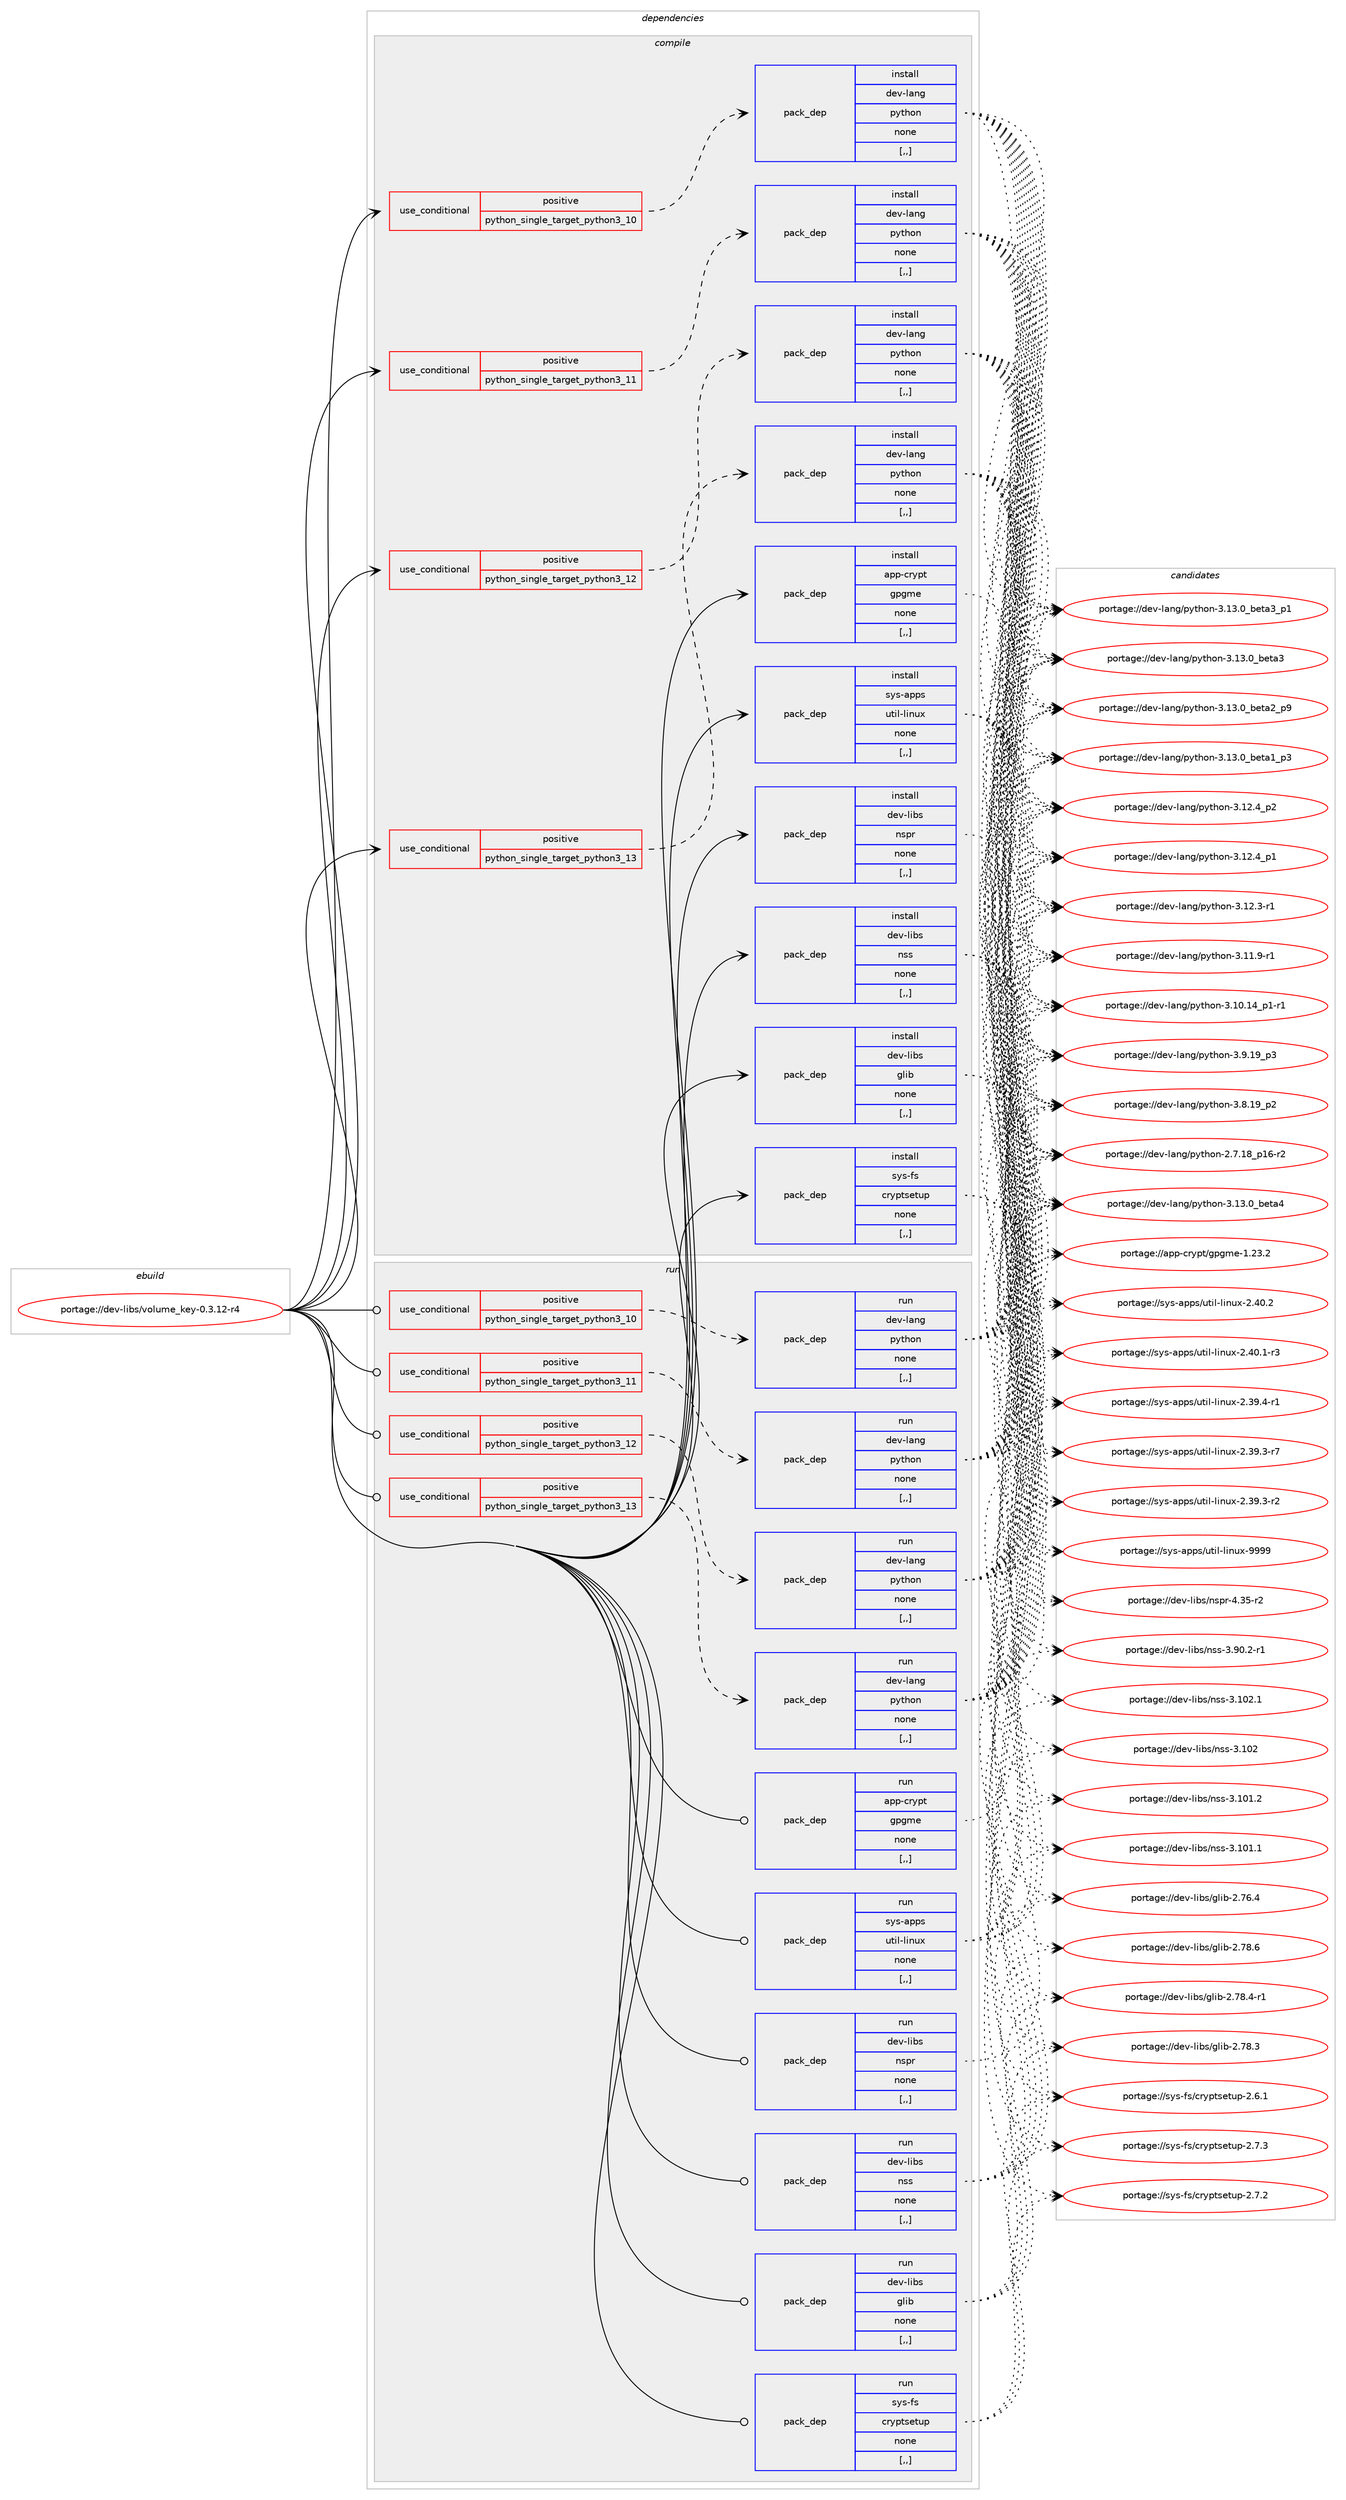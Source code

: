 digraph prolog {

# *************
# Graph options
# *************

newrank=true;
concentrate=true;
compound=true;
graph [rankdir=LR,fontname=Helvetica,fontsize=10,ranksep=1.5];#, ranksep=2.5, nodesep=0.2];
edge  [arrowhead=vee];
node  [fontname=Helvetica,fontsize=10];

# **********
# The ebuild
# **********

subgraph cluster_leftcol {
color=gray;
label=<<i>ebuild</i>>;
id [label="portage://dev-libs/volume_key-0.3.12-r4", color=red, width=4, href="../dev-libs/volume_key-0.3.12-r4.svg"];
}

# ****************
# The dependencies
# ****************

subgraph cluster_midcol {
color=gray;
label=<<i>dependencies</i>>;
subgraph cluster_compile {
fillcolor="#eeeeee";
style=filled;
label=<<i>compile</i>>;
subgraph cond28625 {
dependency115337 [label=<<TABLE BORDER="0" CELLBORDER="1" CELLSPACING="0" CELLPADDING="4"><TR><TD ROWSPAN="3" CELLPADDING="10">use_conditional</TD></TR><TR><TD>positive</TD></TR><TR><TD>python_single_target_python3_10</TD></TR></TABLE>>, shape=none, color=red];
subgraph pack85512 {
dependency115338 [label=<<TABLE BORDER="0" CELLBORDER="1" CELLSPACING="0" CELLPADDING="4" WIDTH="220"><TR><TD ROWSPAN="6" CELLPADDING="30">pack_dep</TD></TR><TR><TD WIDTH="110">install</TD></TR><TR><TD>dev-lang</TD></TR><TR><TD>python</TD></TR><TR><TD>none</TD></TR><TR><TD>[,,]</TD></TR></TABLE>>, shape=none, color=blue];
}
dependency115337:e -> dependency115338:w [weight=20,style="dashed",arrowhead="vee"];
}
id:e -> dependency115337:w [weight=20,style="solid",arrowhead="vee"];
subgraph cond28626 {
dependency115339 [label=<<TABLE BORDER="0" CELLBORDER="1" CELLSPACING="0" CELLPADDING="4"><TR><TD ROWSPAN="3" CELLPADDING="10">use_conditional</TD></TR><TR><TD>positive</TD></TR><TR><TD>python_single_target_python3_11</TD></TR></TABLE>>, shape=none, color=red];
subgraph pack85513 {
dependency115340 [label=<<TABLE BORDER="0" CELLBORDER="1" CELLSPACING="0" CELLPADDING="4" WIDTH="220"><TR><TD ROWSPAN="6" CELLPADDING="30">pack_dep</TD></TR><TR><TD WIDTH="110">install</TD></TR><TR><TD>dev-lang</TD></TR><TR><TD>python</TD></TR><TR><TD>none</TD></TR><TR><TD>[,,]</TD></TR></TABLE>>, shape=none, color=blue];
}
dependency115339:e -> dependency115340:w [weight=20,style="dashed",arrowhead="vee"];
}
id:e -> dependency115339:w [weight=20,style="solid",arrowhead="vee"];
subgraph cond28627 {
dependency115341 [label=<<TABLE BORDER="0" CELLBORDER="1" CELLSPACING="0" CELLPADDING="4"><TR><TD ROWSPAN="3" CELLPADDING="10">use_conditional</TD></TR><TR><TD>positive</TD></TR><TR><TD>python_single_target_python3_12</TD></TR></TABLE>>, shape=none, color=red];
subgraph pack85514 {
dependency115342 [label=<<TABLE BORDER="0" CELLBORDER="1" CELLSPACING="0" CELLPADDING="4" WIDTH="220"><TR><TD ROWSPAN="6" CELLPADDING="30">pack_dep</TD></TR><TR><TD WIDTH="110">install</TD></TR><TR><TD>dev-lang</TD></TR><TR><TD>python</TD></TR><TR><TD>none</TD></TR><TR><TD>[,,]</TD></TR></TABLE>>, shape=none, color=blue];
}
dependency115341:e -> dependency115342:w [weight=20,style="dashed",arrowhead="vee"];
}
id:e -> dependency115341:w [weight=20,style="solid",arrowhead="vee"];
subgraph cond28628 {
dependency115343 [label=<<TABLE BORDER="0" CELLBORDER="1" CELLSPACING="0" CELLPADDING="4"><TR><TD ROWSPAN="3" CELLPADDING="10">use_conditional</TD></TR><TR><TD>positive</TD></TR><TR><TD>python_single_target_python3_13</TD></TR></TABLE>>, shape=none, color=red];
subgraph pack85515 {
dependency115344 [label=<<TABLE BORDER="0" CELLBORDER="1" CELLSPACING="0" CELLPADDING="4" WIDTH="220"><TR><TD ROWSPAN="6" CELLPADDING="30">pack_dep</TD></TR><TR><TD WIDTH="110">install</TD></TR><TR><TD>dev-lang</TD></TR><TR><TD>python</TD></TR><TR><TD>none</TD></TR><TR><TD>[,,]</TD></TR></TABLE>>, shape=none, color=blue];
}
dependency115343:e -> dependency115344:w [weight=20,style="dashed",arrowhead="vee"];
}
id:e -> dependency115343:w [weight=20,style="solid",arrowhead="vee"];
subgraph pack85516 {
dependency115345 [label=<<TABLE BORDER="0" CELLBORDER="1" CELLSPACING="0" CELLPADDING="4" WIDTH="220"><TR><TD ROWSPAN="6" CELLPADDING="30">pack_dep</TD></TR><TR><TD WIDTH="110">install</TD></TR><TR><TD>app-crypt</TD></TR><TR><TD>gpgme</TD></TR><TR><TD>none</TD></TR><TR><TD>[,,]</TD></TR></TABLE>>, shape=none, color=blue];
}
id:e -> dependency115345:w [weight=20,style="solid",arrowhead="vee"];
subgraph pack85517 {
dependency115346 [label=<<TABLE BORDER="0" CELLBORDER="1" CELLSPACING="0" CELLPADDING="4" WIDTH="220"><TR><TD ROWSPAN="6" CELLPADDING="30">pack_dep</TD></TR><TR><TD WIDTH="110">install</TD></TR><TR><TD>dev-libs</TD></TR><TR><TD>glib</TD></TR><TR><TD>none</TD></TR><TR><TD>[,,]</TD></TR></TABLE>>, shape=none, color=blue];
}
id:e -> dependency115346:w [weight=20,style="solid",arrowhead="vee"];
subgraph pack85518 {
dependency115347 [label=<<TABLE BORDER="0" CELLBORDER="1" CELLSPACING="0" CELLPADDING="4" WIDTH="220"><TR><TD ROWSPAN="6" CELLPADDING="30">pack_dep</TD></TR><TR><TD WIDTH="110">install</TD></TR><TR><TD>dev-libs</TD></TR><TR><TD>nspr</TD></TR><TR><TD>none</TD></TR><TR><TD>[,,]</TD></TR></TABLE>>, shape=none, color=blue];
}
id:e -> dependency115347:w [weight=20,style="solid",arrowhead="vee"];
subgraph pack85519 {
dependency115348 [label=<<TABLE BORDER="0" CELLBORDER="1" CELLSPACING="0" CELLPADDING="4" WIDTH="220"><TR><TD ROWSPAN="6" CELLPADDING="30">pack_dep</TD></TR><TR><TD WIDTH="110">install</TD></TR><TR><TD>dev-libs</TD></TR><TR><TD>nss</TD></TR><TR><TD>none</TD></TR><TR><TD>[,,]</TD></TR></TABLE>>, shape=none, color=blue];
}
id:e -> dependency115348:w [weight=20,style="solid",arrowhead="vee"];
subgraph pack85520 {
dependency115349 [label=<<TABLE BORDER="0" CELLBORDER="1" CELLSPACING="0" CELLPADDING="4" WIDTH="220"><TR><TD ROWSPAN="6" CELLPADDING="30">pack_dep</TD></TR><TR><TD WIDTH="110">install</TD></TR><TR><TD>sys-apps</TD></TR><TR><TD>util-linux</TD></TR><TR><TD>none</TD></TR><TR><TD>[,,]</TD></TR></TABLE>>, shape=none, color=blue];
}
id:e -> dependency115349:w [weight=20,style="solid",arrowhead="vee"];
subgraph pack85521 {
dependency115350 [label=<<TABLE BORDER="0" CELLBORDER="1" CELLSPACING="0" CELLPADDING="4" WIDTH="220"><TR><TD ROWSPAN="6" CELLPADDING="30">pack_dep</TD></TR><TR><TD WIDTH="110">install</TD></TR><TR><TD>sys-fs</TD></TR><TR><TD>cryptsetup</TD></TR><TR><TD>none</TD></TR><TR><TD>[,,]</TD></TR></TABLE>>, shape=none, color=blue];
}
id:e -> dependency115350:w [weight=20,style="solid",arrowhead="vee"];
}
subgraph cluster_compileandrun {
fillcolor="#eeeeee";
style=filled;
label=<<i>compile and run</i>>;
}
subgraph cluster_run {
fillcolor="#eeeeee";
style=filled;
label=<<i>run</i>>;
subgraph cond28629 {
dependency115351 [label=<<TABLE BORDER="0" CELLBORDER="1" CELLSPACING="0" CELLPADDING="4"><TR><TD ROWSPAN="3" CELLPADDING="10">use_conditional</TD></TR><TR><TD>positive</TD></TR><TR><TD>python_single_target_python3_10</TD></TR></TABLE>>, shape=none, color=red];
subgraph pack85522 {
dependency115352 [label=<<TABLE BORDER="0" CELLBORDER="1" CELLSPACING="0" CELLPADDING="4" WIDTH="220"><TR><TD ROWSPAN="6" CELLPADDING="30">pack_dep</TD></TR><TR><TD WIDTH="110">run</TD></TR><TR><TD>dev-lang</TD></TR><TR><TD>python</TD></TR><TR><TD>none</TD></TR><TR><TD>[,,]</TD></TR></TABLE>>, shape=none, color=blue];
}
dependency115351:e -> dependency115352:w [weight=20,style="dashed",arrowhead="vee"];
}
id:e -> dependency115351:w [weight=20,style="solid",arrowhead="odot"];
subgraph cond28630 {
dependency115353 [label=<<TABLE BORDER="0" CELLBORDER="1" CELLSPACING="0" CELLPADDING="4"><TR><TD ROWSPAN="3" CELLPADDING="10">use_conditional</TD></TR><TR><TD>positive</TD></TR><TR><TD>python_single_target_python3_11</TD></TR></TABLE>>, shape=none, color=red];
subgraph pack85523 {
dependency115354 [label=<<TABLE BORDER="0" CELLBORDER="1" CELLSPACING="0" CELLPADDING="4" WIDTH="220"><TR><TD ROWSPAN="6" CELLPADDING="30">pack_dep</TD></TR><TR><TD WIDTH="110">run</TD></TR><TR><TD>dev-lang</TD></TR><TR><TD>python</TD></TR><TR><TD>none</TD></TR><TR><TD>[,,]</TD></TR></TABLE>>, shape=none, color=blue];
}
dependency115353:e -> dependency115354:w [weight=20,style="dashed",arrowhead="vee"];
}
id:e -> dependency115353:w [weight=20,style="solid",arrowhead="odot"];
subgraph cond28631 {
dependency115355 [label=<<TABLE BORDER="0" CELLBORDER="1" CELLSPACING="0" CELLPADDING="4"><TR><TD ROWSPAN="3" CELLPADDING="10">use_conditional</TD></TR><TR><TD>positive</TD></TR><TR><TD>python_single_target_python3_12</TD></TR></TABLE>>, shape=none, color=red];
subgraph pack85524 {
dependency115356 [label=<<TABLE BORDER="0" CELLBORDER="1" CELLSPACING="0" CELLPADDING="4" WIDTH="220"><TR><TD ROWSPAN="6" CELLPADDING="30">pack_dep</TD></TR><TR><TD WIDTH="110">run</TD></TR><TR><TD>dev-lang</TD></TR><TR><TD>python</TD></TR><TR><TD>none</TD></TR><TR><TD>[,,]</TD></TR></TABLE>>, shape=none, color=blue];
}
dependency115355:e -> dependency115356:w [weight=20,style="dashed",arrowhead="vee"];
}
id:e -> dependency115355:w [weight=20,style="solid",arrowhead="odot"];
subgraph cond28632 {
dependency115357 [label=<<TABLE BORDER="0" CELLBORDER="1" CELLSPACING="0" CELLPADDING="4"><TR><TD ROWSPAN="3" CELLPADDING="10">use_conditional</TD></TR><TR><TD>positive</TD></TR><TR><TD>python_single_target_python3_13</TD></TR></TABLE>>, shape=none, color=red];
subgraph pack85525 {
dependency115358 [label=<<TABLE BORDER="0" CELLBORDER="1" CELLSPACING="0" CELLPADDING="4" WIDTH="220"><TR><TD ROWSPAN="6" CELLPADDING="30">pack_dep</TD></TR><TR><TD WIDTH="110">run</TD></TR><TR><TD>dev-lang</TD></TR><TR><TD>python</TD></TR><TR><TD>none</TD></TR><TR><TD>[,,]</TD></TR></TABLE>>, shape=none, color=blue];
}
dependency115357:e -> dependency115358:w [weight=20,style="dashed",arrowhead="vee"];
}
id:e -> dependency115357:w [weight=20,style="solid",arrowhead="odot"];
subgraph pack85526 {
dependency115359 [label=<<TABLE BORDER="0" CELLBORDER="1" CELLSPACING="0" CELLPADDING="4" WIDTH="220"><TR><TD ROWSPAN="6" CELLPADDING="30">pack_dep</TD></TR><TR><TD WIDTH="110">run</TD></TR><TR><TD>app-crypt</TD></TR><TR><TD>gpgme</TD></TR><TR><TD>none</TD></TR><TR><TD>[,,]</TD></TR></TABLE>>, shape=none, color=blue];
}
id:e -> dependency115359:w [weight=20,style="solid",arrowhead="odot"];
subgraph pack85527 {
dependency115360 [label=<<TABLE BORDER="0" CELLBORDER="1" CELLSPACING="0" CELLPADDING="4" WIDTH="220"><TR><TD ROWSPAN="6" CELLPADDING="30">pack_dep</TD></TR><TR><TD WIDTH="110">run</TD></TR><TR><TD>dev-libs</TD></TR><TR><TD>glib</TD></TR><TR><TD>none</TD></TR><TR><TD>[,,]</TD></TR></TABLE>>, shape=none, color=blue];
}
id:e -> dependency115360:w [weight=20,style="solid",arrowhead="odot"];
subgraph pack85528 {
dependency115361 [label=<<TABLE BORDER="0" CELLBORDER="1" CELLSPACING="0" CELLPADDING="4" WIDTH="220"><TR><TD ROWSPAN="6" CELLPADDING="30">pack_dep</TD></TR><TR><TD WIDTH="110">run</TD></TR><TR><TD>dev-libs</TD></TR><TR><TD>nspr</TD></TR><TR><TD>none</TD></TR><TR><TD>[,,]</TD></TR></TABLE>>, shape=none, color=blue];
}
id:e -> dependency115361:w [weight=20,style="solid",arrowhead="odot"];
subgraph pack85529 {
dependency115362 [label=<<TABLE BORDER="0" CELLBORDER="1" CELLSPACING="0" CELLPADDING="4" WIDTH="220"><TR><TD ROWSPAN="6" CELLPADDING="30">pack_dep</TD></TR><TR><TD WIDTH="110">run</TD></TR><TR><TD>dev-libs</TD></TR><TR><TD>nss</TD></TR><TR><TD>none</TD></TR><TR><TD>[,,]</TD></TR></TABLE>>, shape=none, color=blue];
}
id:e -> dependency115362:w [weight=20,style="solid",arrowhead="odot"];
subgraph pack85530 {
dependency115363 [label=<<TABLE BORDER="0" CELLBORDER="1" CELLSPACING="0" CELLPADDING="4" WIDTH="220"><TR><TD ROWSPAN="6" CELLPADDING="30">pack_dep</TD></TR><TR><TD WIDTH="110">run</TD></TR><TR><TD>sys-apps</TD></TR><TR><TD>util-linux</TD></TR><TR><TD>none</TD></TR><TR><TD>[,,]</TD></TR></TABLE>>, shape=none, color=blue];
}
id:e -> dependency115363:w [weight=20,style="solid",arrowhead="odot"];
subgraph pack85531 {
dependency115364 [label=<<TABLE BORDER="0" CELLBORDER="1" CELLSPACING="0" CELLPADDING="4" WIDTH="220"><TR><TD ROWSPAN="6" CELLPADDING="30">pack_dep</TD></TR><TR><TD WIDTH="110">run</TD></TR><TR><TD>sys-fs</TD></TR><TR><TD>cryptsetup</TD></TR><TR><TD>none</TD></TR><TR><TD>[,,]</TD></TR></TABLE>>, shape=none, color=blue];
}
id:e -> dependency115364:w [weight=20,style="solid",arrowhead="odot"];
}
}

# **************
# The candidates
# **************

subgraph cluster_choices {
rank=same;
color=gray;
label=<<i>candidates</i>>;

subgraph choice85512 {
color=black;
nodesep=1;
choice1001011184510897110103471121211161041111104551464951464895981011169752 [label="portage://dev-lang/python-3.13.0_beta4", color=red, width=4,href="../dev-lang/python-3.13.0_beta4.svg"];
choice10010111845108971101034711212111610411111045514649514648959810111697519511249 [label="portage://dev-lang/python-3.13.0_beta3_p1", color=red, width=4,href="../dev-lang/python-3.13.0_beta3_p1.svg"];
choice1001011184510897110103471121211161041111104551464951464895981011169751 [label="portage://dev-lang/python-3.13.0_beta3", color=red, width=4,href="../dev-lang/python-3.13.0_beta3.svg"];
choice10010111845108971101034711212111610411111045514649514648959810111697509511257 [label="portage://dev-lang/python-3.13.0_beta2_p9", color=red, width=4,href="../dev-lang/python-3.13.0_beta2_p9.svg"];
choice10010111845108971101034711212111610411111045514649514648959810111697499511251 [label="portage://dev-lang/python-3.13.0_beta1_p3", color=red, width=4,href="../dev-lang/python-3.13.0_beta1_p3.svg"];
choice100101118451089711010347112121116104111110455146495046529511250 [label="portage://dev-lang/python-3.12.4_p2", color=red, width=4,href="../dev-lang/python-3.12.4_p2.svg"];
choice100101118451089711010347112121116104111110455146495046529511249 [label="portage://dev-lang/python-3.12.4_p1", color=red, width=4,href="../dev-lang/python-3.12.4_p1.svg"];
choice100101118451089711010347112121116104111110455146495046514511449 [label="portage://dev-lang/python-3.12.3-r1", color=red, width=4,href="../dev-lang/python-3.12.3-r1.svg"];
choice100101118451089711010347112121116104111110455146494946574511449 [label="portage://dev-lang/python-3.11.9-r1", color=red, width=4,href="../dev-lang/python-3.11.9-r1.svg"];
choice100101118451089711010347112121116104111110455146494846495295112494511449 [label="portage://dev-lang/python-3.10.14_p1-r1", color=red, width=4,href="../dev-lang/python-3.10.14_p1-r1.svg"];
choice100101118451089711010347112121116104111110455146574649579511251 [label="portage://dev-lang/python-3.9.19_p3", color=red, width=4,href="../dev-lang/python-3.9.19_p3.svg"];
choice100101118451089711010347112121116104111110455146564649579511250 [label="portage://dev-lang/python-3.8.19_p2", color=red, width=4,href="../dev-lang/python-3.8.19_p2.svg"];
choice100101118451089711010347112121116104111110455046554649569511249544511450 [label="portage://dev-lang/python-2.7.18_p16-r2", color=red, width=4,href="../dev-lang/python-2.7.18_p16-r2.svg"];
dependency115338:e -> choice1001011184510897110103471121211161041111104551464951464895981011169752:w [style=dotted,weight="100"];
dependency115338:e -> choice10010111845108971101034711212111610411111045514649514648959810111697519511249:w [style=dotted,weight="100"];
dependency115338:e -> choice1001011184510897110103471121211161041111104551464951464895981011169751:w [style=dotted,weight="100"];
dependency115338:e -> choice10010111845108971101034711212111610411111045514649514648959810111697509511257:w [style=dotted,weight="100"];
dependency115338:e -> choice10010111845108971101034711212111610411111045514649514648959810111697499511251:w [style=dotted,weight="100"];
dependency115338:e -> choice100101118451089711010347112121116104111110455146495046529511250:w [style=dotted,weight="100"];
dependency115338:e -> choice100101118451089711010347112121116104111110455146495046529511249:w [style=dotted,weight="100"];
dependency115338:e -> choice100101118451089711010347112121116104111110455146495046514511449:w [style=dotted,weight="100"];
dependency115338:e -> choice100101118451089711010347112121116104111110455146494946574511449:w [style=dotted,weight="100"];
dependency115338:e -> choice100101118451089711010347112121116104111110455146494846495295112494511449:w [style=dotted,weight="100"];
dependency115338:e -> choice100101118451089711010347112121116104111110455146574649579511251:w [style=dotted,weight="100"];
dependency115338:e -> choice100101118451089711010347112121116104111110455146564649579511250:w [style=dotted,weight="100"];
dependency115338:e -> choice100101118451089711010347112121116104111110455046554649569511249544511450:w [style=dotted,weight="100"];
}
subgraph choice85513 {
color=black;
nodesep=1;
choice1001011184510897110103471121211161041111104551464951464895981011169752 [label="portage://dev-lang/python-3.13.0_beta4", color=red, width=4,href="../dev-lang/python-3.13.0_beta4.svg"];
choice10010111845108971101034711212111610411111045514649514648959810111697519511249 [label="portage://dev-lang/python-3.13.0_beta3_p1", color=red, width=4,href="../dev-lang/python-3.13.0_beta3_p1.svg"];
choice1001011184510897110103471121211161041111104551464951464895981011169751 [label="portage://dev-lang/python-3.13.0_beta3", color=red, width=4,href="../dev-lang/python-3.13.0_beta3.svg"];
choice10010111845108971101034711212111610411111045514649514648959810111697509511257 [label="portage://dev-lang/python-3.13.0_beta2_p9", color=red, width=4,href="../dev-lang/python-3.13.0_beta2_p9.svg"];
choice10010111845108971101034711212111610411111045514649514648959810111697499511251 [label="portage://dev-lang/python-3.13.0_beta1_p3", color=red, width=4,href="../dev-lang/python-3.13.0_beta1_p3.svg"];
choice100101118451089711010347112121116104111110455146495046529511250 [label="portage://dev-lang/python-3.12.4_p2", color=red, width=4,href="../dev-lang/python-3.12.4_p2.svg"];
choice100101118451089711010347112121116104111110455146495046529511249 [label="portage://dev-lang/python-3.12.4_p1", color=red, width=4,href="../dev-lang/python-3.12.4_p1.svg"];
choice100101118451089711010347112121116104111110455146495046514511449 [label="portage://dev-lang/python-3.12.3-r1", color=red, width=4,href="../dev-lang/python-3.12.3-r1.svg"];
choice100101118451089711010347112121116104111110455146494946574511449 [label="portage://dev-lang/python-3.11.9-r1", color=red, width=4,href="../dev-lang/python-3.11.9-r1.svg"];
choice100101118451089711010347112121116104111110455146494846495295112494511449 [label="portage://dev-lang/python-3.10.14_p1-r1", color=red, width=4,href="../dev-lang/python-3.10.14_p1-r1.svg"];
choice100101118451089711010347112121116104111110455146574649579511251 [label="portage://dev-lang/python-3.9.19_p3", color=red, width=4,href="../dev-lang/python-3.9.19_p3.svg"];
choice100101118451089711010347112121116104111110455146564649579511250 [label="portage://dev-lang/python-3.8.19_p2", color=red, width=4,href="../dev-lang/python-3.8.19_p2.svg"];
choice100101118451089711010347112121116104111110455046554649569511249544511450 [label="portage://dev-lang/python-2.7.18_p16-r2", color=red, width=4,href="../dev-lang/python-2.7.18_p16-r2.svg"];
dependency115340:e -> choice1001011184510897110103471121211161041111104551464951464895981011169752:w [style=dotted,weight="100"];
dependency115340:e -> choice10010111845108971101034711212111610411111045514649514648959810111697519511249:w [style=dotted,weight="100"];
dependency115340:e -> choice1001011184510897110103471121211161041111104551464951464895981011169751:w [style=dotted,weight="100"];
dependency115340:e -> choice10010111845108971101034711212111610411111045514649514648959810111697509511257:w [style=dotted,weight="100"];
dependency115340:e -> choice10010111845108971101034711212111610411111045514649514648959810111697499511251:w [style=dotted,weight="100"];
dependency115340:e -> choice100101118451089711010347112121116104111110455146495046529511250:w [style=dotted,weight="100"];
dependency115340:e -> choice100101118451089711010347112121116104111110455146495046529511249:w [style=dotted,weight="100"];
dependency115340:e -> choice100101118451089711010347112121116104111110455146495046514511449:w [style=dotted,weight="100"];
dependency115340:e -> choice100101118451089711010347112121116104111110455146494946574511449:w [style=dotted,weight="100"];
dependency115340:e -> choice100101118451089711010347112121116104111110455146494846495295112494511449:w [style=dotted,weight="100"];
dependency115340:e -> choice100101118451089711010347112121116104111110455146574649579511251:w [style=dotted,weight="100"];
dependency115340:e -> choice100101118451089711010347112121116104111110455146564649579511250:w [style=dotted,weight="100"];
dependency115340:e -> choice100101118451089711010347112121116104111110455046554649569511249544511450:w [style=dotted,weight="100"];
}
subgraph choice85514 {
color=black;
nodesep=1;
choice1001011184510897110103471121211161041111104551464951464895981011169752 [label="portage://dev-lang/python-3.13.0_beta4", color=red, width=4,href="../dev-lang/python-3.13.0_beta4.svg"];
choice10010111845108971101034711212111610411111045514649514648959810111697519511249 [label="portage://dev-lang/python-3.13.0_beta3_p1", color=red, width=4,href="../dev-lang/python-3.13.0_beta3_p1.svg"];
choice1001011184510897110103471121211161041111104551464951464895981011169751 [label="portage://dev-lang/python-3.13.0_beta3", color=red, width=4,href="../dev-lang/python-3.13.0_beta3.svg"];
choice10010111845108971101034711212111610411111045514649514648959810111697509511257 [label="portage://dev-lang/python-3.13.0_beta2_p9", color=red, width=4,href="../dev-lang/python-3.13.0_beta2_p9.svg"];
choice10010111845108971101034711212111610411111045514649514648959810111697499511251 [label="portage://dev-lang/python-3.13.0_beta1_p3", color=red, width=4,href="../dev-lang/python-3.13.0_beta1_p3.svg"];
choice100101118451089711010347112121116104111110455146495046529511250 [label="portage://dev-lang/python-3.12.4_p2", color=red, width=4,href="../dev-lang/python-3.12.4_p2.svg"];
choice100101118451089711010347112121116104111110455146495046529511249 [label="portage://dev-lang/python-3.12.4_p1", color=red, width=4,href="../dev-lang/python-3.12.4_p1.svg"];
choice100101118451089711010347112121116104111110455146495046514511449 [label="portage://dev-lang/python-3.12.3-r1", color=red, width=4,href="../dev-lang/python-3.12.3-r1.svg"];
choice100101118451089711010347112121116104111110455146494946574511449 [label="portage://dev-lang/python-3.11.9-r1", color=red, width=4,href="../dev-lang/python-3.11.9-r1.svg"];
choice100101118451089711010347112121116104111110455146494846495295112494511449 [label="portage://dev-lang/python-3.10.14_p1-r1", color=red, width=4,href="../dev-lang/python-3.10.14_p1-r1.svg"];
choice100101118451089711010347112121116104111110455146574649579511251 [label="portage://dev-lang/python-3.9.19_p3", color=red, width=4,href="../dev-lang/python-3.9.19_p3.svg"];
choice100101118451089711010347112121116104111110455146564649579511250 [label="portage://dev-lang/python-3.8.19_p2", color=red, width=4,href="../dev-lang/python-3.8.19_p2.svg"];
choice100101118451089711010347112121116104111110455046554649569511249544511450 [label="portage://dev-lang/python-2.7.18_p16-r2", color=red, width=4,href="../dev-lang/python-2.7.18_p16-r2.svg"];
dependency115342:e -> choice1001011184510897110103471121211161041111104551464951464895981011169752:w [style=dotted,weight="100"];
dependency115342:e -> choice10010111845108971101034711212111610411111045514649514648959810111697519511249:w [style=dotted,weight="100"];
dependency115342:e -> choice1001011184510897110103471121211161041111104551464951464895981011169751:w [style=dotted,weight="100"];
dependency115342:e -> choice10010111845108971101034711212111610411111045514649514648959810111697509511257:w [style=dotted,weight="100"];
dependency115342:e -> choice10010111845108971101034711212111610411111045514649514648959810111697499511251:w [style=dotted,weight="100"];
dependency115342:e -> choice100101118451089711010347112121116104111110455146495046529511250:w [style=dotted,weight="100"];
dependency115342:e -> choice100101118451089711010347112121116104111110455146495046529511249:w [style=dotted,weight="100"];
dependency115342:e -> choice100101118451089711010347112121116104111110455146495046514511449:w [style=dotted,weight="100"];
dependency115342:e -> choice100101118451089711010347112121116104111110455146494946574511449:w [style=dotted,weight="100"];
dependency115342:e -> choice100101118451089711010347112121116104111110455146494846495295112494511449:w [style=dotted,weight="100"];
dependency115342:e -> choice100101118451089711010347112121116104111110455146574649579511251:w [style=dotted,weight="100"];
dependency115342:e -> choice100101118451089711010347112121116104111110455146564649579511250:w [style=dotted,weight="100"];
dependency115342:e -> choice100101118451089711010347112121116104111110455046554649569511249544511450:w [style=dotted,weight="100"];
}
subgraph choice85515 {
color=black;
nodesep=1;
choice1001011184510897110103471121211161041111104551464951464895981011169752 [label="portage://dev-lang/python-3.13.0_beta4", color=red, width=4,href="../dev-lang/python-3.13.0_beta4.svg"];
choice10010111845108971101034711212111610411111045514649514648959810111697519511249 [label="portage://dev-lang/python-3.13.0_beta3_p1", color=red, width=4,href="../dev-lang/python-3.13.0_beta3_p1.svg"];
choice1001011184510897110103471121211161041111104551464951464895981011169751 [label="portage://dev-lang/python-3.13.0_beta3", color=red, width=4,href="../dev-lang/python-3.13.0_beta3.svg"];
choice10010111845108971101034711212111610411111045514649514648959810111697509511257 [label="portage://dev-lang/python-3.13.0_beta2_p9", color=red, width=4,href="../dev-lang/python-3.13.0_beta2_p9.svg"];
choice10010111845108971101034711212111610411111045514649514648959810111697499511251 [label="portage://dev-lang/python-3.13.0_beta1_p3", color=red, width=4,href="../dev-lang/python-3.13.0_beta1_p3.svg"];
choice100101118451089711010347112121116104111110455146495046529511250 [label="portage://dev-lang/python-3.12.4_p2", color=red, width=4,href="../dev-lang/python-3.12.4_p2.svg"];
choice100101118451089711010347112121116104111110455146495046529511249 [label="portage://dev-lang/python-3.12.4_p1", color=red, width=4,href="../dev-lang/python-3.12.4_p1.svg"];
choice100101118451089711010347112121116104111110455146495046514511449 [label="portage://dev-lang/python-3.12.3-r1", color=red, width=4,href="../dev-lang/python-3.12.3-r1.svg"];
choice100101118451089711010347112121116104111110455146494946574511449 [label="portage://dev-lang/python-3.11.9-r1", color=red, width=4,href="../dev-lang/python-3.11.9-r1.svg"];
choice100101118451089711010347112121116104111110455146494846495295112494511449 [label="portage://dev-lang/python-3.10.14_p1-r1", color=red, width=4,href="../dev-lang/python-3.10.14_p1-r1.svg"];
choice100101118451089711010347112121116104111110455146574649579511251 [label="portage://dev-lang/python-3.9.19_p3", color=red, width=4,href="../dev-lang/python-3.9.19_p3.svg"];
choice100101118451089711010347112121116104111110455146564649579511250 [label="portage://dev-lang/python-3.8.19_p2", color=red, width=4,href="../dev-lang/python-3.8.19_p2.svg"];
choice100101118451089711010347112121116104111110455046554649569511249544511450 [label="portage://dev-lang/python-2.7.18_p16-r2", color=red, width=4,href="../dev-lang/python-2.7.18_p16-r2.svg"];
dependency115344:e -> choice1001011184510897110103471121211161041111104551464951464895981011169752:w [style=dotted,weight="100"];
dependency115344:e -> choice10010111845108971101034711212111610411111045514649514648959810111697519511249:w [style=dotted,weight="100"];
dependency115344:e -> choice1001011184510897110103471121211161041111104551464951464895981011169751:w [style=dotted,weight="100"];
dependency115344:e -> choice10010111845108971101034711212111610411111045514649514648959810111697509511257:w [style=dotted,weight="100"];
dependency115344:e -> choice10010111845108971101034711212111610411111045514649514648959810111697499511251:w [style=dotted,weight="100"];
dependency115344:e -> choice100101118451089711010347112121116104111110455146495046529511250:w [style=dotted,weight="100"];
dependency115344:e -> choice100101118451089711010347112121116104111110455146495046529511249:w [style=dotted,weight="100"];
dependency115344:e -> choice100101118451089711010347112121116104111110455146495046514511449:w [style=dotted,weight="100"];
dependency115344:e -> choice100101118451089711010347112121116104111110455146494946574511449:w [style=dotted,weight="100"];
dependency115344:e -> choice100101118451089711010347112121116104111110455146494846495295112494511449:w [style=dotted,weight="100"];
dependency115344:e -> choice100101118451089711010347112121116104111110455146574649579511251:w [style=dotted,weight="100"];
dependency115344:e -> choice100101118451089711010347112121116104111110455146564649579511250:w [style=dotted,weight="100"];
dependency115344:e -> choice100101118451089711010347112121116104111110455046554649569511249544511450:w [style=dotted,weight="100"];
}
subgraph choice85516 {
color=black;
nodesep=1;
choice9711211245991141211121164710311210310910145494650514650 [label="portage://app-crypt/gpgme-1.23.2", color=red, width=4,href="../app-crypt/gpgme-1.23.2.svg"];
dependency115345:e -> choice9711211245991141211121164710311210310910145494650514650:w [style=dotted,weight="100"];
}
subgraph choice85517 {
color=black;
nodesep=1;
choice1001011184510810598115471031081059845504655564654 [label="portage://dev-libs/glib-2.78.6", color=red, width=4,href="../dev-libs/glib-2.78.6.svg"];
choice10010111845108105981154710310810598455046555646524511449 [label="portage://dev-libs/glib-2.78.4-r1", color=red, width=4,href="../dev-libs/glib-2.78.4-r1.svg"];
choice1001011184510810598115471031081059845504655564651 [label="portage://dev-libs/glib-2.78.3", color=red, width=4,href="../dev-libs/glib-2.78.3.svg"];
choice1001011184510810598115471031081059845504655544652 [label="portage://dev-libs/glib-2.76.4", color=red, width=4,href="../dev-libs/glib-2.76.4.svg"];
dependency115346:e -> choice1001011184510810598115471031081059845504655564654:w [style=dotted,weight="100"];
dependency115346:e -> choice10010111845108105981154710310810598455046555646524511449:w [style=dotted,weight="100"];
dependency115346:e -> choice1001011184510810598115471031081059845504655564651:w [style=dotted,weight="100"];
dependency115346:e -> choice1001011184510810598115471031081059845504655544652:w [style=dotted,weight="100"];
}
subgraph choice85518 {
color=black;
nodesep=1;
choice10010111845108105981154711011511211445524651534511450 [label="portage://dev-libs/nspr-4.35-r2", color=red, width=4,href="../dev-libs/nspr-4.35-r2.svg"];
dependency115347:e -> choice10010111845108105981154711011511211445524651534511450:w [style=dotted,weight="100"];
}
subgraph choice85519 {
color=black;
nodesep=1;
choice1001011184510810598115471101151154551464948504649 [label="portage://dev-libs/nss-3.102.1", color=red, width=4,href="../dev-libs/nss-3.102.1.svg"];
choice100101118451081059811547110115115455146494850 [label="portage://dev-libs/nss-3.102", color=red, width=4,href="../dev-libs/nss-3.102.svg"];
choice1001011184510810598115471101151154551464948494650 [label="portage://dev-libs/nss-3.101.2", color=red, width=4,href="../dev-libs/nss-3.101.2.svg"];
choice1001011184510810598115471101151154551464948494649 [label="portage://dev-libs/nss-3.101.1", color=red, width=4,href="../dev-libs/nss-3.101.1.svg"];
choice100101118451081059811547110115115455146574846504511449 [label="portage://dev-libs/nss-3.90.2-r1", color=red, width=4,href="../dev-libs/nss-3.90.2-r1.svg"];
dependency115348:e -> choice1001011184510810598115471101151154551464948504649:w [style=dotted,weight="100"];
dependency115348:e -> choice100101118451081059811547110115115455146494850:w [style=dotted,weight="100"];
dependency115348:e -> choice1001011184510810598115471101151154551464948494650:w [style=dotted,weight="100"];
dependency115348:e -> choice1001011184510810598115471101151154551464948494649:w [style=dotted,weight="100"];
dependency115348:e -> choice100101118451081059811547110115115455146574846504511449:w [style=dotted,weight="100"];
}
subgraph choice85520 {
color=black;
nodesep=1;
choice115121115459711211211547117116105108451081051101171204557575757 [label="portage://sys-apps/util-linux-9999", color=red, width=4,href="../sys-apps/util-linux-9999.svg"];
choice1151211154597112112115471171161051084510810511011712045504652484650 [label="portage://sys-apps/util-linux-2.40.2", color=red, width=4,href="../sys-apps/util-linux-2.40.2.svg"];
choice11512111545971121121154711711610510845108105110117120455046524846494511451 [label="portage://sys-apps/util-linux-2.40.1-r3", color=red, width=4,href="../sys-apps/util-linux-2.40.1-r3.svg"];
choice11512111545971121121154711711610510845108105110117120455046515746524511449 [label="portage://sys-apps/util-linux-2.39.4-r1", color=red, width=4,href="../sys-apps/util-linux-2.39.4-r1.svg"];
choice11512111545971121121154711711610510845108105110117120455046515746514511455 [label="portage://sys-apps/util-linux-2.39.3-r7", color=red, width=4,href="../sys-apps/util-linux-2.39.3-r7.svg"];
choice11512111545971121121154711711610510845108105110117120455046515746514511450 [label="portage://sys-apps/util-linux-2.39.3-r2", color=red, width=4,href="../sys-apps/util-linux-2.39.3-r2.svg"];
dependency115349:e -> choice115121115459711211211547117116105108451081051101171204557575757:w [style=dotted,weight="100"];
dependency115349:e -> choice1151211154597112112115471171161051084510810511011712045504652484650:w [style=dotted,weight="100"];
dependency115349:e -> choice11512111545971121121154711711610510845108105110117120455046524846494511451:w [style=dotted,weight="100"];
dependency115349:e -> choice11512111545971121121154711711610510845108105110117120455046515746524511449:w [style=dotted,weight="100"];
dependency115349:e -> choice11512111545971121121154711711610510845108105110117120455046515746514511455:w [style=dotted,weight="100"];
dependency115349:e -> choice11512111545971121121154711711610510845108105110117120455046515746514511450:w [style=dotted,weight="100"];
}
subgraph choice85521 {
color=black;
nodesep=1;
choice115121115451021154799114121112116115101116117112455046554651 [label="portage://sys-fs/cryptsetup-2.7.3", color=red, width=4,href="../sys-fs/cryptsetup-2.7.3.svg"];
choice115121115451021154799114121112116115101116117112455046554650 [label="portage://sys-fs/cryptsetup-2.7.2", color=red, width=4,href="../sys-fs/cryptsetup-2.7.2.svg"];
choice115121115451021154799114121112116115101116117112455046544649 [label="portage://sys-fs/cryptsetup-2.6.1", color=red, width=4,href="../sys-fs/cryptsetup-2.6.1.svg"];
dependency115350:e -> choice115121115451021154799114121112116115101116117112455046554651:w [style=dotted,weight="100"];
dependency115350:e -> choice115121115451021154799114121112116115101116117112455046554650:w [style=dotted,weight="100"];
dependency115350:e -> choice115121115451021154799114121112116115101116117112455046544649:w [style=dotted,weight="100"];
}
subgraph choice85522 {
color=black;
nodesep=1;
choice1001011184510897110103471121211161041111104551464951464895981011169752 [label="portage://dev-lang/python-3.13.0_beta4", color=red, width=4,href="../dev-lang/python-3.13.0_beta4.svg"];
choice10010111845108971101034711212111610411111045514649514648959810111697519511249 [label="portage://dev-lang/python-3.13.0_beta3_p1", color=red, width=4,href="../dev-lang/python-3.13.0_beta3_p1.svg"];
choice1001011184510897110103471121211161041111104551464951464895981011169751 [label="portage://dev-lang/python-3.13.0_beta3", color=red, width=4,href="../dev-lang/python-3.13.0_beta3.svg"];
choice10010111845108971101034711212111610411111045514649514648959810111697509511257 [label="portage://dev-lang/python-3.13.0_beta2_p9", color=red, width=4,href="../dev-lang/python-3.13.0_beta2_p9.svg"];
choice10010111845108971101034711212111610411111045514649514648959810111697499511251 [label="portage://dev-lang/python-3.13.0_beta1_p3", color=red, width=4,href="../dev-lang/python-3.13.0_beta1_p3.svg"];
choice100101118451089711010347112121116104111110455146495046529511250 [label="portage://dev-lang/python-3.12.4_p2", color=red, width=4,href="../dev-lang/python-3.12.4_p2.svg"];
choice100101118451089711010347112121116104111110455146495046529511249 [label="portage://dev-lang/python-3.12.4_p1", color=red, width=4,href="../dev-lang/python-3.12.4_p1.svg"];
choice100101118451089711010347112121116104111110455146495046514511449 [label="portage://dev-lang/python-3.12.3-r1", color=red, width=4,href="../dev-lang/python-3.12.3-r1.svg"];
choice100101118451089711010347112121116104111110455146494946574511449 [label="portage://dev-lang/python-3.11.9-r1", color=red, width=4,href="../dev-lang/python-3.11.9-r1.svg"];
choice100101118451089711010347112121116104111110455146494846495295112494511449 [label="portage://dev-lang/python-3.10.14_p1-r1", color=red, width=4,href="../dev-lang/python-3.10.14_p1-r1.svg"];
choice100101118451089711010347112121116104111110455146574649579511251 [label="portage://dev-lang/python-3.9.19_p3", color=red, width=4,href="../dev-lang/python-3.9.19_p3.svg"];
choice100101118451089711010347112121116104111110455146564649579511250 [label="portage://dev-lang/python-3.8.19_p2", color=red, width=4,href="../dev-lang/python-3.8.19_p2.svg"];
choice100101118451089711010347112121116104111110455046554649569511249544511450 [label="portage://dev-lang/python-2.7.18_p16-r2", color=red, width=4,href="../dev-lang/python-2.7.18_p16-r2.svg"];
dependency115352:e -> choice1001011184510897110103471121211161041111104551464951464895981011169752:w [style=dotted,weight="100"];
dependency115352:e -> choice10010111845108971101034711212111610411111045514649514648959810111697519511249:w [style=dotted,weight="100"];
dependency115352:e -> choice1001011184510897110103471121211161041111104551464951464895981011169751:w [style=dotted,weight="100"];
dependency115352:e -> choice10010111845108971101034711212111610411111045514649514648959810111697509511257:w [style=dotted,weight="100"];
dependency115352:e -> choice10010111845108971101034711212111610411111045514649514648959810111697499511251:w [style=dotted,weight="100"];
dependency115352:e -> choice100101118451089711010347112121116104111110455146495046529511250:w [style=dotted,weight="100"];
dependency115352:e -> choice100101118451089711010347112121116104111110455146495046529511249:w [style=dotted,weight="100"];
dependency115352:e -> choice100101118451089711010347112121116104111110455146495046514511449:w [style=dotted,weight="100"];
dependency115352:e -> choice100101118451089711010347112121116104111110455146494946574511449:w [style=dotted,weight="100"];
dependency115352:e -> choice100101118451089711010347112121116104111110455146494846495295112494511449:w [style=dotted,weight="100"];
dependency115352:e -> choice100101118451089711010347112121116104111110455146574649579511251:w [style=dotted,weight="100"];
dependency115352:e -> choice100101118451089711010347112121116104111110455146564649579511250:w [style=dotted,weight="100"];
dependency115352:e -> choice100101118451089711010347112121116104111110455046554649569511249544511450:w [style=dotted,weight="100"];
}
subgraph choice85523 {
color=black;
nodesep=1;
choice1001011184510897110103471121211161041111104551464951464895981011169752 [label="portage://dev-lang/python-3.13.0_beta4", color=red, width=4,href="../dev-lang/python-3.13.0_beta4.svg"];
choice10010111845108971101034711212111610411111045514649514648959810111697519511249 [label="portage://dev-lang/python-3.13.0_beta3_p1", color=red, width=4,href="../dev-lang/python-3.13.0_beta3_p1.svg"];
choice1001011184510897110103471121211161041111104551464951464895981011169751 [label="portage://dev-lang/python-3.13.0_beta3", color=red, width=4,href="../dev-lang/python-3.13.0_beta3.svg"];
choice10010111845108971101034711212111610411111045514649514648959810111697509511257 [label="portage://dev-lang/python-3.13.0_beta2_p9", color=red, width=4,href="../dev-lang/python-3.13.0_beta2_p9.svg"];
choice10010111845108971101034711212111610411111045514649514648959810111697499511251 [label="portage://dev-lang/python-3.13.0_beta1_p3", color=red, width=4,href="../dev-lang/python-3.13.0_beta1_p3.svg"];
choice100101118451089711010347112121116104111110455146495046529511250 [label="portage://dev-lang/python-3.12.4_p2", color=red, width=4,href="../dev-lang/python-3.12.4_p2.svg"];
choice100101118451089711010347112121116104111110455146495046529511249 [label="portage://dev-lang/python-3.12.4_p1", color=red, width=4,href="../dev-lang/python-3.12.4_p1.svg"];
choice100101118451089711010347112121116104111110455146495046514511449 [label="portage://dev-lang/python-3.12.3-r1", color=red, width=4,href="../dev-lang/python-3.12.3-r1.svg"];
choice100101118451089711010347112121116104111110455146494946574511449 [label="portage://dev-lang/python-3.11.9-r1", color=red, width=4,href="../dev-lang/python-3.11.9-r1.svg"];
choice100101118451089711010347112121116104111110455146494846495295112494511449 [label="portage://dev-lang/python-3.10.14_p1-r1", color=red, width=4,href="../dev-lang/python-3.10.14_p1-r1.svg"];
choice100101118451089711010347112121116104111110455146574649579511251 [label="portage://dev-lang/python-3.9.19_p3", color=red, width=4,href="../dev-lang/python-3.9.19_p3.svg"];
choice100101118451089711010347112121116104111110455146564649579511250 [label="portage://dev-lang/python-3.8.19_p2", color=red, width=4,href="../dev-lang/python-3.8.19_p2.svg"];
choice100101118451089711010347112121116104111110455046554649569511249544511450 [label="portage://dev-lang/python-2.7.18_p16-r2", color=red, width=4,href="../dev-lang/python-2.7.18_p16-r2.svg"];
dependency115354:e -> choice1001011184510897110103471121211161041111104551464951464895981011169752:w [style=dotted,weight="100"];
dependency115354:e -> choice10010111845108971101034711212111610411111045514649514648959810111697519511249:w [style=dotted,weight="100"];
dependency115354:e -> choice1001011184510897110103471121211161041111104551464951464895981011169751:w [style=dotted,weight="100"];
dependency115354:e -> choice10010111845108971101034711212111610411111045514649514648959810111697509511257:w [style=dotted,weight="100"];
dependency115354:e -> choice10010111845108971101034711212111610411111045514649514648959810111697499511251:w [style=dotted,weight="100"];
dependency115354:e -> choice100101118451089711010347112121116104111110455146495046529511250:w [style=dotted,weight="100"];
dependency115354:e -> choice100101118451089711010347112121116104111110455146495046529511249:w [style=dotted,weight="100"];
dependency115354:e -> choice100101118451089711010347112121116104111110455146495046514511449:w [style=dotted,weight="100"];
dependency115354:e -> choice100101118451089711010347112121116104111110455146494946574511449:w [style=dotted,weight="100"];
dependency115354:e -> choice100101118451089711010347112121116104111110455146494846495295112494511449:w [style=dotted,weight="100"];
dependency115354:e -> choice100101118451089711010347112121116104111110455146574649579511251:w [style=dotted,weight="100"];
dependency115354:e -> choice100101118451089711010347112121116104111110455146564649579511250:w [style=dotted,weight="100"];
dependency115354:e -> choice100101118451089711010347112121116104111110455046554649569511249544511450:w [style=dotted,weight="100"];
}
subgraph choice85524 {
color=black;
nodesep=1;
choice1001011184510897110103471121211161041111104551464951464895981011169752 [label="portage://dev-lang/python-3.13.0_beta4", color=red, width=4,href="../dev-lang/python-3.13.0_beta4.svg"];
choice10010111845108971101034711212111610411111045514649514648959810111697519511249 [label="portage://dev-lang/python-3.13.0_beta3_p1", color=red, width=4,href="../dev-lang/python-3.13.0_beta3_p1.svg"];
choice1001011184510897110103471121211161041111104551464951464895981011169751 [label="portage://dev-lang/python-3.13.0_beta3", color=red, width=4,href="../dev-lang/python-3.13.0_beta3.svg"];
choice10010111845108971101034711212111610411111045514649514648959810111697509511257 [label="portage://dev-lang/python-3.13.0_beta2_p9", color=red, width=4,href="../dev-lang/python-3.13.0_beta2_p9.svg"];
choice10010111845108971101034711212111610411111045514649514648959810111697499511251 [label="portage://dev-lang/python-3.13.0_beta1_p3", color=red, width=4,href="../dev-lang/python-3.13.0_beta1_p3.svg"];
choice100101118451089711010347112121116104111110455146495046529511250 [label="portage://dev-lang/python-3.12.4_p2", color=red, width=4,href="../dev-lang/python-3.12.4_p2.svg"];
choice100101118451089711010347112121116104111110455146495046529511249 [label="portage://dev-lang/python-3.12.4_p1", color=red, width=4,href="../dev-lang/python-3.12.4_p1.svg"];
choice100101118451089711010347112121116104111110455146495046514511449 [label="portage://dev-lang/python-3.12.3-r1", color=red, width=4,href="../dev-lang/python-3.12.3-r1.svg"];
choice100101118451089711010347112121116104111110455146494946574511449 [label="portage://dev-lang/python-3.11.9-r1", color=red, width=4,href="../dev-lang/python-3.11.9-r1.svg"];
choice100101118451089711010347112121116104111110455146494846495295112494511449 [label="portage://dev-lang/python-3.10.14_p1-r1", color=red, width=4,href="../dev-lang/python-3.10.14_p1-r1.svg"];
choice100101118451089711010347112121116104111110455146574649579511251 [label="portage://dev-lang/python-3.9.19_p3", color=red, width=4,href="../dev-lang/python-3.9.19_p3.svg"];
choice100101118451089711010347112121116104111110455146564649579511250 [label="portage://dev-lang/python-3.8.19_p2", color=red, width=4,href="../dev-lang/python-3.8.19_p2.svg"];
choice100101118451089711010347112121116104111110455046554649569511249544511450 [label="portage://dev-lang/python-2.7.18_p16-r2", color=red, width=4,href="../dev-lang/python-2.7.18_p16-r2.svg"];
dependency115356:e -> choice1001011184510897110103471121211161041111104551464951464895981011169752:w [style=dotted,weight="100"];
dependency115356:e -> choice10010111845108971101034711212111610411111045514649514648959810111697519511249:w [style=dotted,weight="100"];
dependency115356:e -> choice1001011184510897110103471121211161041111104551464951464895981011169751:w [style=dotted,weight="100"];
dependency115356:e -> choice10010111845108971101034711212111610411111045514649514648959810111697509511257:w [style=dotted,weight="100"];
dependency115356:e -> choice10010111845108971101034711212111610411111045514649514648959810111697499511251:w [style=dotted,weight="100"];
dependency115356:e -> choice100101118451089711010347112121116104111110455146495046529511250:w [style=dotted,weight="100"];
dependency115356:e -> choice100101118451089711010347112121116104111110455146495046529511249:w [style=dotted,weight="100"];
dependency115356:e -> choice100101118451089711010347112121116104111110455146495046514511449:w [style=dotted,weight="100"];
dependency115356:e -> choice100101118451089711010347112121116104111110455146494946574511449:w [style=dotted,weight="100"];
dependency115356:e -> choice100101118451089711010347112121116104111110455146494846495295112494511449:w [style=dotted,weight="100"];
dependency115356:e -> choice100101118451089711010347112121116104111110455146574649579511251:w [style=dotted,weight="100"];
dependency115356:e -> choice100101118451089711010347112121116104111110455146564649579511250:w [style=dotted,weight="100"];
dependency115356:e -> choice100101118451089711010347112121116104111110455046554649569511249544511450:w [style=dotted,weight="100"];
}
subgraph choice85525 {
color=black;
nodesep=1;
choice1001011184510897110103471121211161041111104551464951464895981011169752 [label="portage://dev-lang/python-3.13.0_beta4", color=red, width=4,href="../dev-lang/python-3.13.0_beta4.svg"];
choice10010111845108971101034711212111610411111045514649514648959810111697519511249 [label="portage://dev-lang/python-3.13.0_beta3_p1", color=red, width=4,href="../dev-lang/python-3.13.0_beta3_p1.svg"];
choice1001011184510897110103471121211161041111104551464951464895981011169751 [label="portage://dev-lang/python-3.13.0_beta3", color=red, width=4,href="../dev-lang/python-3.13.0_beta3.svg"];
choice10010111845108971101034711212111610411111045514649514648959810111697509511257 [label="portage://dev-lang/python-3.13.0_beta2_p9", color=red, width=4,href="../dev-lang/python-3.13.0_beta2_p9.svg"];
choice10010111845108971101034711212111610411111045514649514648959810111697499511251 [label="portage://dev-lang/python-3.13.0_beta1_p3", color=red, width=4,href="../dev-lang/python-3.13.0_beta1_p3.svg"];
choice100101118451089711010347112121116104111110455146495046529511250 [label="portage://dev-lang/python-3.12.4_p2", color=red, width=4,href="../dev-lang/python-3.12.4_p2.svg"];
choice100101118451089711010347112121116104111110455146495046529511249 [label="portage://dev-lang/python-3.12.4_p1", color=red, width=4,href="../dev-lang/python-3.12.4_p1.svg"];
choice100101118451089711010347112121116104111110455146495046514511449 [label="portage://dev-lang/python-3.12.3-r1", color=red, width=4,href="../dev-lang/python-3.12.3-r1.svg"];
choice100101118451089711010347112121116104111110455146494946574511449 [label="portage://dev-lang/python-3.11.9-r1", color=red, width=4,href="../dev-lang/python-3.11.9-r1.svg"];
choice100101118451089711010347112121116104111110455146494846495295112494511449 [label="portage://dev-lang/python-3.10.14_p1-r1", color=red, width=4,href="../dev-lang/python-3.10.14_p1-r1.svg"];
choice100101118451089711010347112121116104111110455146574649579511251 [label="portage://dev-lang/python-3.9.19_p3", color=red, width=4,href="../dev-lang/python-3.9.19_p3.svg"];
choice100101118451089711010347112121116104111110455146564649579511250 [label="portage://dev-lang/python-3.8.19_p2", color=red, width=4,href="../dev-lang/python-3.8.19_p2.svg"];
choice100101118451089711010347112121116104111110455046554649569511249544511450 [label="portage://dev-lang/python-2.7.18_p16-r2", color=red, width=4,href="../dev-lang/python-2.7.18_p16-r2.svg"];
dependency115358:e -> choice1001011184510897110103471121211161041111104551464951464895981011169752:w [style=dotted,weight="100"];
dependency115358:e -> choice10010111845108971101034711212111610411111045514649514648959810111697519511249:w [style=dotted,weight="100"];
dependency115358:e -> choice1001011184510897110103471121211161041111104551464951464895981011169751:w [style=dotted,weight="100"];
dependency115358:e -> choice10010111845108971101034711212111610411111045514649514648959810111697509511257:w [style=dotted,weight="100"];
dependency115358:e -> choice10010111845108971101034711212111610411111045514649514648959810111697499511251:w [style=dotted,weight="100"];
dependency115358:e -> choice100101118451089711010347112121116104111110455146495046529511250:w [style=dotted,weight="100"];
dependency115358:e -> choice100101118451089711010347112121116104111110455146495046529511249:w [style=dotted,weight="100"];
dependency115358:e -> choice100101118451089711010347112121116104111110455146495046514511449:w [style=dotted,weight="100"];
dependency115358:e -> choice100101118451089711010347112121116104111110455146494946574511449:w [style=dotted,weight="100"];
dependency115358:e -> choice100101118451089711010347112121116104111110455146494846495295112494511449:w [style=dotted,weight="100"];
dependency115358:e -> choice100101118451089711010347112121116104111110455146574649579511251:w [style=dotted,weight="100"];
dependency115358:e -> choice100101118451089711010347112121116104111110455146564649579511250:w [style=dotted,weight="100"];
dependency115358:e -> choice100101118451089711010347112121116104111110455046554649569511249544511450:w [style=dotted,weight="100"];
}
subgraph choice85526 {
color=black;
nodesep=1;
choice9711211245991141211121164710311210310910145494650514650 [label="portage://app-crypt/gpgme-1.23.2", color=red, width=4,href="../app-crypt/gpgme-1.23.2.svg"];
dependency115359:e -> choice9711211245991141211121164710311210310910145494650514650:w [style=dotted,weight="100"];
}
subgraph choice85527 {
color=black;
nodesep=1;
choice1001011184510810598115471031081059845504655564654 [label="portage://dev-libs/glib-2.78.6", color=red, width=4,href="../dev-libs/glib-2.78.6.svg"];
choice10010111845108105981154710310810598455046555646524511449 [label="portage://dev-libs/glib-2.78.4-r1", color=red, width=4,href="../dev-libs/glib-2.78.4-r1.svg"];
choice1001011184510810598115471031081059845504655564651 [label="portage://dev-libs/glib-2.78.3", color=red, width=4,href="../dev-libs/glib-2.78.3.svg"];
choice1001011184510810598115471031081059845504655544652 [label="portage://dev-libs/glib-2.76.4", color=red, width=4,href="../dev-libs/glib-2.76.4.svg"];
dependency115360:e -> choice1001011184510810598115471031081059845504655564654:w [style=dotted,weight="100"];
dependency115360:e -> choice10010111845108105981154710310810598455046555646524511449:w [style=dotted,weight="100"];
dependency115360:e -> choice1001011184510810598115471031081059845504655564651:w [style=dotted,weight="100"];
dependency115360:e -> choice1001011184510810598115471031081059845504655544652:w [style=dotted,weight="100"];
}
subgraph choice85528 {
color=black;
nodesep=1;
choice10010111845108105981154711011511211445524651534511450 [label="portage://dev-libs/nspr-4.35-r2", color=red, width=4,href="../dev-libs/nspr-4.35-r2.svg"];
dependency115361:e -> choice10010111845108105981154711011511211445524651534511450:w [style=dotted,weight="100"];
}
subgraph choice85529 {
color=black;
nodesep=1;
choice1001011184510810598115471101151154551464948504649 [label="portage://dev-libs/nss-3.102.1", color=red, width=4,href="../dev-libs/nss-3.102.1.svg"];
choice100101118451081059811547110115115455146494850 [label="portage://dev-libs/nss-3.102", color=red, width=4,href="../dev-libs/nss-3.102.svg"];
choice1001011184510810598115471101151154551464948494650 [label="portage://dev-libs/nss-3.101.2", color=red, width=4,href="../dev-libs/nss-3.101.2.svg"];
choice1001011184510810598115471101151154551464948494649 [label="portage://dev-libs/nss-3.101.1", color=red, width=4,href="../dev-libs/nss-3.101.1.svg"];
choice100101118451081059811547110115115455146574846504511449 [label="portage://dev-libs/nss-3.90.2-r1", color=red, width=4,href="../dev-libs/nss-3.90.2-r1.svg"];
dependency115362:e -> choice1001011184510810598115471101151154551464948504649:w [style=dotted,weight="100"];
dependency115362:e -> choice100101118451081059811547110115115455146494850:w [style=dotted,weight="100"];
dependency115362:e -> choice1001011184510810598115471101151154551464948494650:w [style=dotted,weight="100"];
dependency115362:e -> choice1001011184510810598115471101151154551464948494649:w [style=dotted,weight="100"];
dependency115362:e -> choice100101118451081059811547110115115455146574846504511449:w [style=dotted,weight="100"];
}
subgraph choice85530 {
color=black;
nodesep=1;
choice115121115459711211211547117116105108451081051101171204557575757 [label="portage://sys-apps/util-linux-9999", color=red, width=4,href="../sys-apps/util-linux-9999.svg"];
choice1151211154597112112115471171161051084510810511011712045504652484650 [label="portage://sys-apps/util-linux-2.40.2", color=red, width=4,href="../sys-apps/util-linux-2.40.2.svg"];
choice11512111545971121121154711711610510845108105110117120455046524846494511451 [label="portage://sys-apps/util-linux-2.40.1-r3", color=red, width=4,href="../sys-apps/util-linux-2.40.1-r3.svg"];
choice11512111545971121121154711711610510845108105110117120455046515746524511449 [label="portage://sys-apps/util-linux-2.39.4-r1", color=red, width=4,href="../sys-apps/util-linux-2.39.4-r1.svg"];
choice11512111545971121121154711711610510845108105110117120455046515746514511455 [label="portage://sys-apps/util-linux-2.39.3-r7", color=red, width=4,href="../sys-apps/util-linux-2.39.3-r7.svg"];
choice11512111545971121121154711711610510845108105110117120455046515746514511450 [label="portage://sys-apps/util-linux-2.39.3-r2", color=red, width=4,href="../sys-apps/util-linux-2.39.3-r2.svg"];
dependency115363:e -> choice115121115459711211211547117116105108451081051101171204557575757:w [style=dotted,weight="100"];
dependency115363:e -> choice1151211154597112112115471171161051084510810511011712045504652484650:w [style=dotted,weight="100"];
dependency115363:e -> choice11512111545971121121154711711610510845108105110117120455046524846494511451:w [style=dotted,weight="100"];
dependency115363:e -> choice11512111545971121121154711711610510845108105110117120455046515746524511449:w [style=dotted,weight="100"];
dependency115363:e -> choice11512111545971121121154711711610510845108105110117120455046515746514511455:w [style=dotted,weight="100"];
dependency115363:e -> choice11512111545971121121154711711610510845108105110117120455046515746514511450:w [style=dotted,weight="100"];
}
subgraph choice85531 {
color=black;
nodesep=1;
choice115121115451021154799114121112116115101116117112455046554651 [label="portage://sys-fs/cryptsetup-2.7.3", color=red, width=4,href="../sys-fs/cryptsetup-2.7.3.svg"];
choice115121115451021154799114121112116115101116117112455046554650 [label="portage://sys-fs/cryptsetup-2.7.2", color=red, width=4,href="../sys-fs/cryptsetup-2.7.2.svg"];
choice115121115451021154799114121112116115101116117112455046544649 [label="portage://sys-fs/cryptsetup-2.6.1", color=red, width=4,href="../sys-fs/cryptsetup-2.6.1.svg"];
dependency115364:e -> choice115121115451021154799114121112116115101116117112455046554651:w [style=dotted,weight="100"];
dependency115364:e -> choice115121115451021154799114121112116115101116117112455046554650:w [style=dotted,weight="100"];
dependency115364:e -> choice115121115451021154799114121112116115101116117112455046544649:w [style=dotted,weight="100"];
}
}

}
